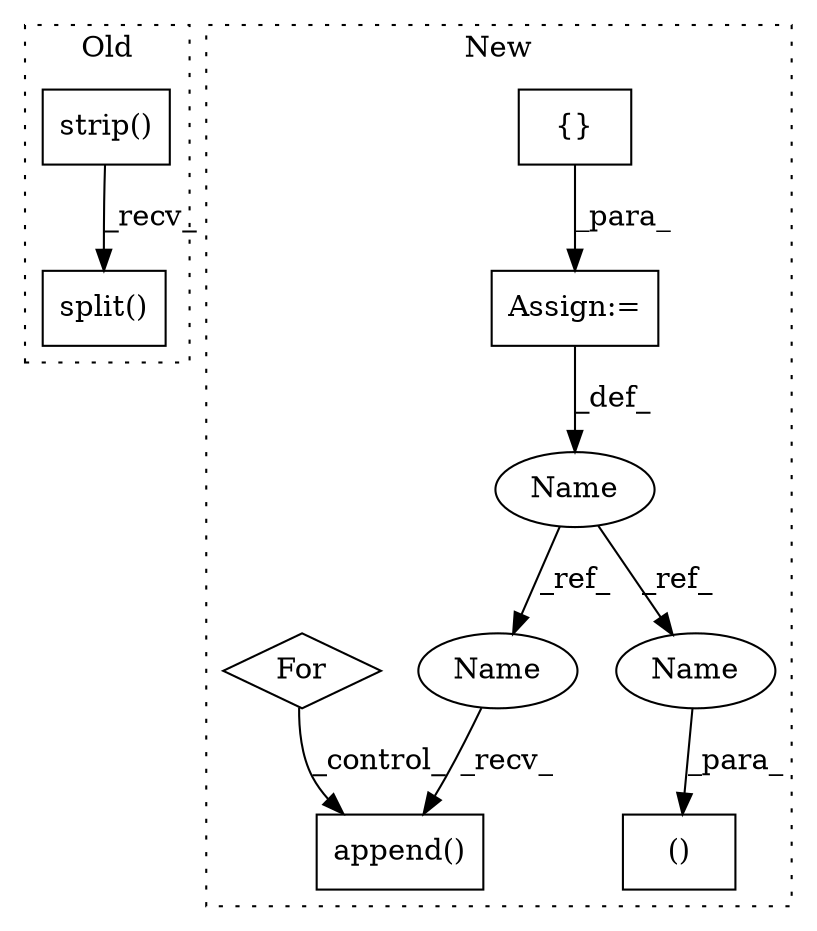 digraph G {
subgraph cluster0 {
1 [label="strip()" a="75" s="1412" l="24" shape="box"];
3 [label="split()" a="75" s="1468" l="24" shape="box"];
label = "Old";
style="dotted";
}
subgraph cluster1 {
2 [label="append()" a="75" s="1622,1635" l="12,1" shape="box"];
4 [label="Name" a="87" s="1318" l="4" shape="ellipse"];
5 [label="()" a="54" s="1878" l="17" shape="box"];
6 [label="{}" a="59" s="1325,1325" l="2,1" shape="box"];
7 [label="For" a="107" s="1476,1497" l="4,18" shape="diamond"];
8 [label="Assign:=" a="68" s="1322" l="3" shape="box"];
9 [label="Name" a="87" s="1874" l="4" shape="ellipse"];
10 [label="Name" a="87" s="1622" l="4" shape="ellipse"];
label = "New";
style="dotted";
}
1 -> 3 [label="_recv_"];
4 -> 10 [label="_ref_"];
4 -> 9 [label="_ref_"];
6 -> 8 [label="_para_"];
7 -> 2 [label="_control_"];
8 -> 4 [label="_def_"];
9 -> 5 [label="_para_"];
10 -> 2 [label="_recv_"];
}